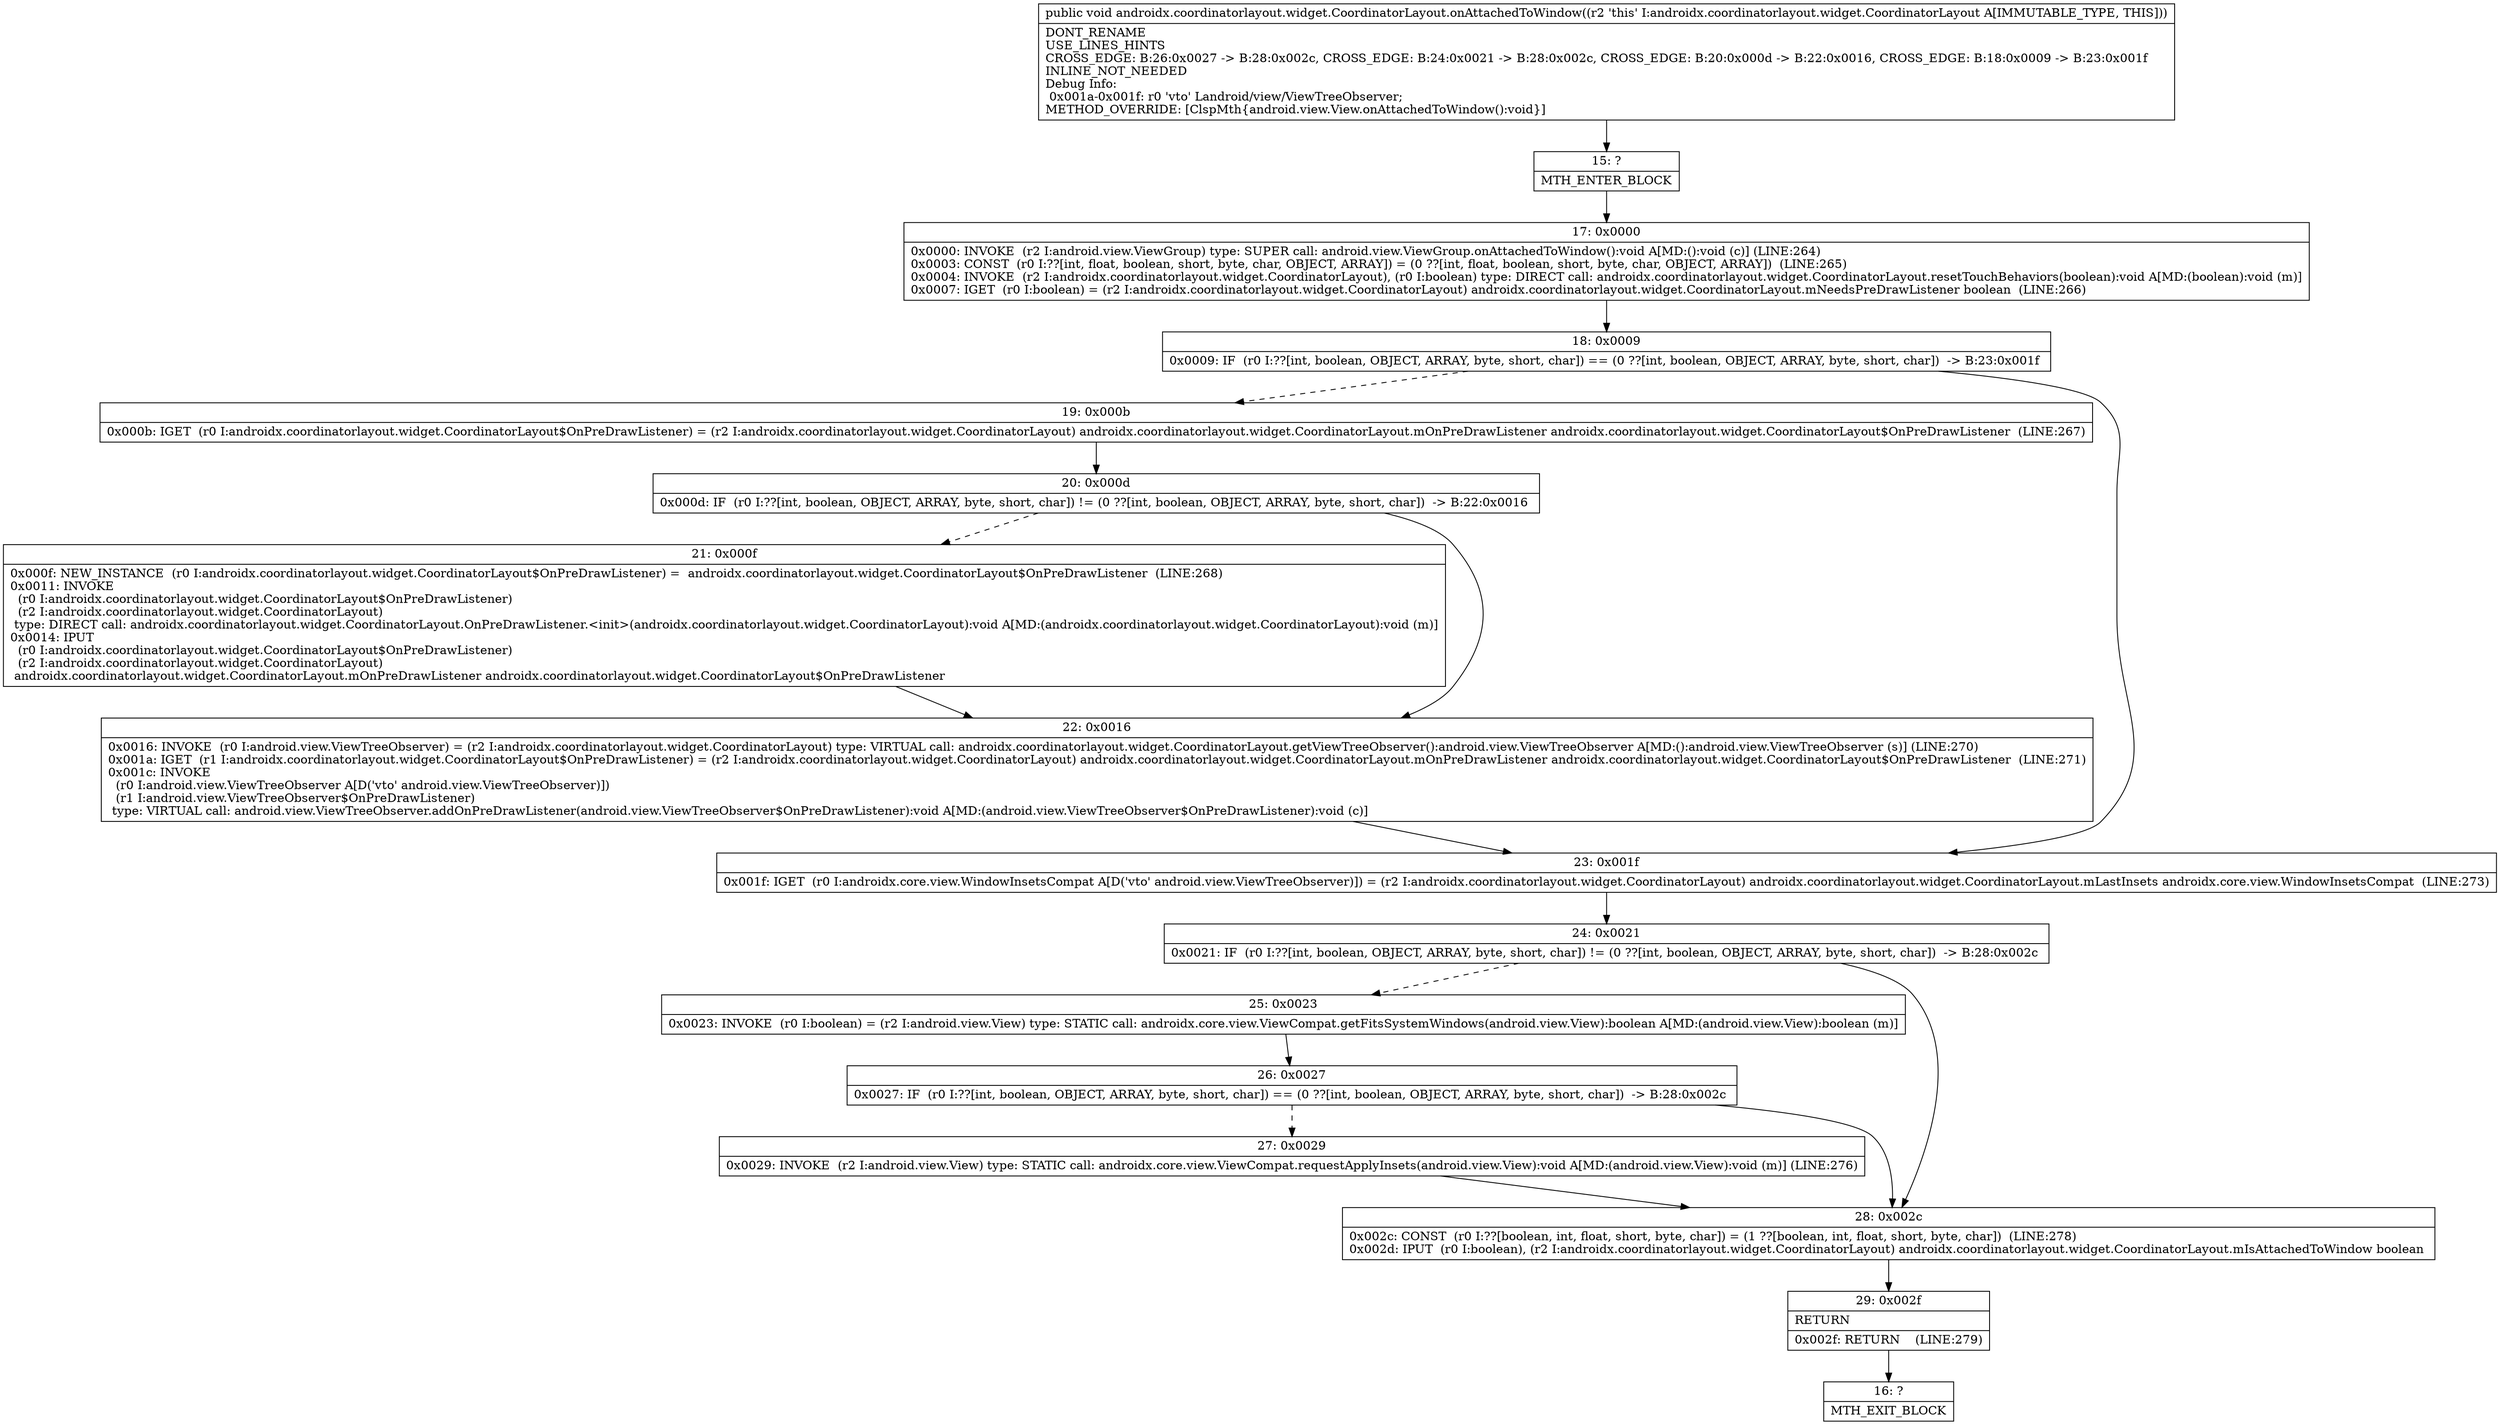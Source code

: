 digraph "CFG forandroidx.coordinatorlayout.widget.CoordinatorLayout.onAttachedToWindow()V" {
Node_15 [shape=record,label="{15\:\ ?|MTH_ENTER_BLOCK\l}"];
Node_17 [shape=record,label="{17\:\ 0x0000|0x0000: INVOKE  (r2 I:android.view.ViewGroup) type: SUPER call: android.view.ViewGroup.onAttachedToWindow():void A[MD:():void (c)] (LINE:264)\l0x0003: CONST  (r0 I:??[int, float, boolean, short, byte, char, OBJECT, ARRAY]) = (0 ??[int, float, boolean, short, byte, char, OBJECT, ARRAY])  (LINE:265)\l0x0004: INVOKE  (r2 I:androidx.coordinatorlayout.widget.CoordinatorLayout), (r0 I:boolean) type: DIRECT call: androidx.coordinatorlayout.widget.CoordinatorLayout.resetTouchBehaviors(boolean):void A[MD:(boolean):void (m)]\l0x0007: IGET  (r0 I:boolean) = (r2 I:androidx.coordinatorlayout.widget.CoordinatorLayout) androidx.coordinatorlayout.widget.CoordinatorLayout.mNeedsPreDrawListener boolean  (LINE:266)\l}"];
Node_18 [shape=record,label="{18\:\ 0x0009|0x0009: IF  (r0 I:??[int, boolean, OBJECT, ARRAY, byte, short, char]) == (0 ??[int, boolean, OBJECT, ARRAY, byte, short, char])  \-\> B:23:0x001f \l}"];
Node_19 [shape=record,label="{19\:\ 0x000b|0x000b: IGET  (r0 I:androidx.coordinatorlayout.widget.CoordinatorLayout$OnPreDrawListener) = (r2 I:androidx.coordinatorlayout.widget.CoordinatorLayout) androidx.coordinatorlayout.widget.CoordinatorLayout.mOnPreDrawListener androidx.coordinatorlayout.widget.CoordinatorLayout$OnPreDrawListener  (LINE:267)\l}"];
Node_20 [shape=record,label="{20\:\ 0x000d|0x000d: IF  (r0 I:??[int, boolean, OBJECT, ARRAY, byte, short, char]) != (0 ??[int, boolean, OBJECT, ARRAY, byte, short, char])  \-\> B:22:0x0016 \l}"];
Node_21 [shape=record,label="{21\:\ 0x000f|0x000f: NEW_INSTANCE  (r0 I:androidx.coordinatorlayout.widget.CoordinatorLayout$OnPreDrawListener) =  androidx.coordinatorlayout.widget.CoordinatorLayout$OnPreDrawListener  (LINE:268)\l0x0011: INVOKE  \l  (r0 I:androidx.coordinatorlayout.widget.CoordinatorLayout$OnPreDrawListener)\l  (r2 I:androidx.coordinatorlayout.widget.CoordinatorLayout)\l type: DIRECT call: androidx.coordinatorlayout.widget.CoordinatorLayout.OnPreDrawListener.\<init\>(androidx.coordinatorlayout.widget.CoordinatorLayout):void A[MD:(androidx.coordinatorlayout.widget.CoordinatorLayout):void (m)]\l0x0014: IPUT  \l  (r0 I:androidx.coordinatorlayout.widget.CoordinatorLayout$OnPreDrawListener)\l  (r2 I:androidx.coordinatorlayout.widget.CoordinatorLayout)\l androidx.coordinatorlayout.widget.CoordinatorLayout.mOnPreDrawListener androidx.coordinatorlayout.widget.CoordinatorLayout$OnPreDrawListener \l}"];
Node_22 [shape=record,label="{22\:\ 0x0016|0x0016: INVOKE  (r0 I:android.view.ViewTreeObserver) = (r2 I:androidx.coordinatorlayout.widget.CoordinatorLayout) type: VIRTUAL call: androidx.coordinatorlayout.widget.CoordinatorLayout.getViewTreeObserver():android.view.ViewTreeObserver A[MD:():android.view.ViewTreeObserver (s)] (LINE:270)\l0x001a: IGET  (r1 I:androidx.coordinatorlayout.widget.CoordinatorLayout$OnPreDrawListener) = (r2 I:androidx.coordinatorlayout.widget.CoordinatorLayout) androidx.coordinatorlayout.widget.CoordinatorLayout.mOnPreDrawListener androidx.coordinatorlayout.widget.CoordinatorLayout$OnPreDrawListener  (LINE:271)\l0x001c: INVOKE  \l  (r0 I:android.view.ViewTreeObserver A[D('vto' android.view.ViewTreeObserver)])\l  (r1 I:android.view.ViewTreeObserver$OnPreDrawListener)\l type: VIRTUAL call: android.view.ViewTreeObserver.addOnPreDrawListener(android.view.ViewTreeObserver$OnPreDrawListener):void A[MD:(android.view.ViewTreeObserver$OnPreDrawListener):void (c)]\l}"];
Node_23 [shape=record,label="{23\:\ 0x001f|0x001f: IGET  (r0 I:androidx.core.view.WindowInsetsCompat A[D('vto' android.view.ViewTreeObserver)]) = (r2 I:androidx.coordinatorlayout.widget.CoordinatorLayout) androidx.coordinatorlayout.widget.CoordinatorLayout.mLastInsets androidx.core.view.WindowInsetsCompat  (LINE:273)\l}"];
Node_24 [shape=record,label="{24\:\ 0x0021|0x0021: IF  (r0 I:??[int, boolean, OBJECT, ARRAY, byte, short, char]) != (0 ??[int, boolean, OBJECT, ARRAY, byte, short, char])  \-\> B:28:0x002c \l}"];
Node_25 [shape=record,label="{25\:\ 0x0023|0x0023: INVOKE  (r0 I:boolean) = (r2 I:android.view.View) type: STATIC call: androidx.core.view.ViewCompat.getFitsSystemWindows(android.view.View):boolean A[MD:(android.view.View):boolean (m)]\l}"];
Node_26 [shape=record,label="{26\:\ 0x0027|0x0027: IF  (r0 I:??[int, boolean, OBJECT, ARRAY, byte, short, char]) == (0 ??[int, boolean, OBJECT, ARRAY, byte, short, char])  \-\> B:28:0x002c \l}"];
Node_27 [shape=record,label="{27\:\ 0x0029|0x0029: INVOKE  (r2 I:android.view.View) type: STATIC call: androidx.core.view.ViewCompat.requestApplyInsets(android.view.View):void A[MD:(android.view.View):void (m)] (LINE:276)\l}"];
Node_28 [shape=record,label="{28\:\ 0x002c|0x002c: CONST  (r0 I:??[boolean, int, float, short, byte, char]) = (1 ??[boolean, int, float, short, byte, char])  (LINE:278)\l0x002d: IPUT  (r0 I:boolean), (r2 I:androidx.coordinatorlayout.widget.CoordinatorLayout) androidx.coordinatorlayout.widget.CoordinatorLayout.mIsAttachedToWindow boolean \l}"];
Node_29 [shape=record,label="{29\:\ 0x002f|RETURN\l|0x002f: RETURN    (LINE:279)\l}"];
Node_16 [shape=record,label="{16\:\ ?|MTH_EXIT_BLOCK\l}"];
MethodNode[shape=record,label="{public void androidx.coordinatorlayout.widget.CoordinatorLayout.onAttachedToWindow((r2 'this' I:androidx.coordinatorlayout.widget.CoordinatorLayout A[IMMUTABLE_TYPE, THIS]))  | DONT_RENAME\lUSE_LINES_HINTS\lCROSS_EDGE: B:26:0x0027 \-\> B:28:0x002c, CROSS_EDGE: B:24:0x0021 \-\> B:28:0x002c, CROSS_EDGE: B:20:0x000d \-\> B:22:0x0016, CROSS_EDGE: B:18:0x0009 \-\> B:23:0x001f\lINLINE_NOT_NEEDED\lDebug Info:\l  0x001a\-0x001f: r0 'vto' Landroid\/view\/ViewTreeObserver;\lMETHOD_OVERRIDE: [ClspMth\{android.view.View.onAttachedToWindow():void\}]\l}"];
MethodNode -> Node_15;Node_15 -> Node_17;
Node_17 -> Node_18;
Node_18 -> Node_19[style=dashed];
Node_18 -> Node_23;
Node_19 -> Node_20;
Node_20 -> Node_21[style=dashed];
Node_20 -> Node_22;
Node_21 -> Node_22;
Node_22 -> Node_23;
Node_23 -> Node_24;
Node_24 -> Node_25[style=dashed];
Node_24 -> Node_28;
Node_25 -> Node_26;
Node_26 -> Node_27[style=dashed];
Node_26 -> Node_28;
Node_27 -> Node_28;
Node_28 -> Node_29;
Node_29 -> Node_16;
}

